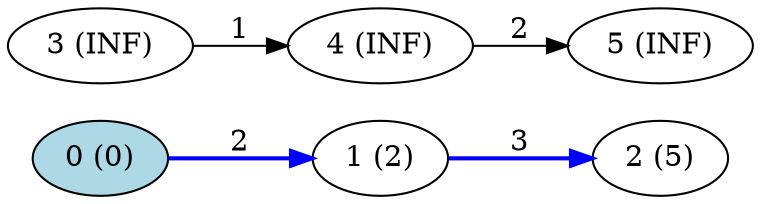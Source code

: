 digraph G {
 rankdir=LR;
 0 [label="0 (0)", style=filled, fillcolor=lightblue];
 1 [label="1 (2)"];
 2 [label="2 (5)"];
 3 [label="3 (INF)"];
 4 [label="4 (INF)"];
 5 [label="5 (INF)"];
 0 -> 1 [label="2", color=blue, penwidth=2.0];
 1 -> 2 [label="3", color=blue, penwidth=2.0];
 3 -> 4 [label="1"];
 4 -> 5 [label="2"];
}
